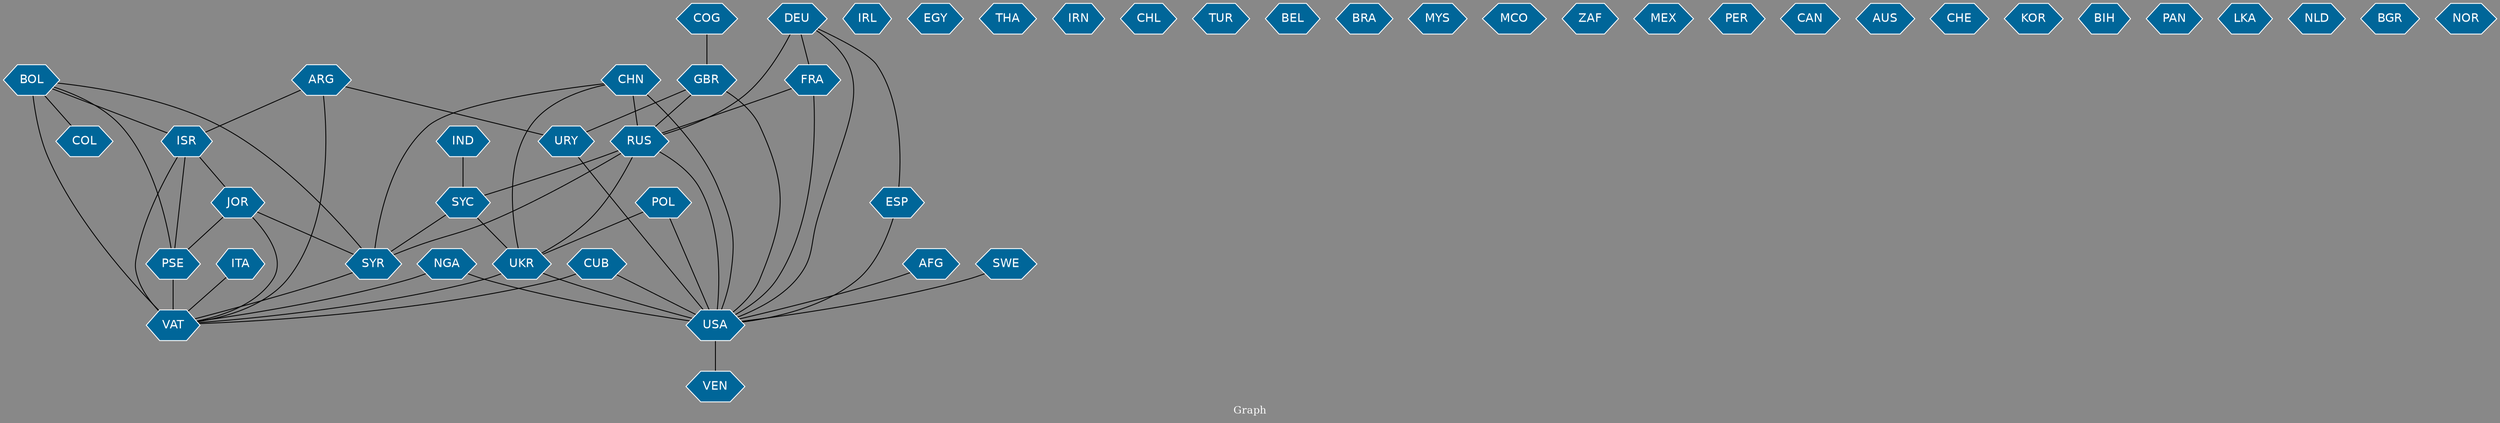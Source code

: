 // Countries together in item graph
graph {
	graph [bgcolor="#888888" fontcolor=white fontsize=12 label="Graph" outputorder=edgesfirst overlap=prism]
	node [color=white fillcolor="#006699" fontcolor=white fontname=Helvetica shape=hexagon style=filled]
	edge [arrowhead=open color=black fontcolor=white fontname=Courier fontsize=12]
		URY [label=URY]
		IRL [label=IRL]
		VAT [label=VAT]
		PSE [label=PSE]
		FRA [label=FRA]
		SYC [label=SYC]
		UKR [label=UKR]
		EGY [label=EGY]
		USA [label=USA]
		ITA [label=ITA]
		COL [label=COL]
		THA [label=THA]
		ESP [label=ESP]
		CHN [label=CHN]
		POL [label=POL]
		IRN [label=IRN]
		VEN [label=VEN]
		NGA [label=NGA]
		RUS [label=RUS]
		BOL [label=BOL]
		IND [label=IND]
		CHL [label=CHL]
		CUB [label=CUB]
		ISR [label=ISR]
		TUR [label=TUR]
		AFG [label=AFG]
		BEL [label=BEL]
		BRA [label=BRA]
		DEU [label=DEU]
		GBR [label=GBR]
		MYS [label=MYS]
		MCO [label=MCO]
		ZAF [label=ZAF]
		MEX [label=MEX]
		SYR [label=SYR]
		PER [label=PER]
		CAN [label=CAN]
		AUS [label=AUS]
		ARG [label=ARG]
		CHE [label=CHE]
		KOR [label=KOR]
		SWE [label=SWE]
		JOR [label=JOR]
		BIH [label=BIH]
		PAN [label=PAN]
		LKA [label=LKA]
		NLD [label=NLD]
		BGR [label=BGR]
		NOR [label=NOR]
		COG [label=COG]
			FRA -- USA [weight=1]
			DEU -- FRA [weight=1]
			ISR -- PSE [weight=8]
			NGA -- USA [weight=4]
			DEU -- RUS [weight=3]
			JOR -- VAT [weight=4]
			SYR -- VAT [weight=4]
			CHN -- USA [weight=8]
			BOL -- COL [weight=1]
			CUB -- USA [weight=2]
			URY -- USA [weight=1]
			COG -- GBR [weight=1]
			RUS -- SYR [weight=1]
			SWE -- USA [weight=1]
			CHN -- RUS [weight=4]
			ISR -- JOR [weight=1]
			POL -- USA [weight=1]
			ISR -- VAT [weight=13]
			BOL -- ISR [weight=1]
			PSE -- VAT [weight=10]
			AFG -- USA [weight=1]
			ARG -- VAT [weight=1]
			SYC -- UKR [weight=1]
			ITA -- VAT [weight=1]
			RUS -- USA [weight=8]
			POL -- UKR [weight=1]
			CHN -- UKR [weight=1]
			ARG -- ISR [weight=1]
			CUB -- VAT [weight=1]
			RUS -- UKR [weight=9]
			USA -- VEN [weight=4]
			FRA -- RUS [weight=2]
			UKR -- VAT [weight=1]
			GBR -- RUS [weight=1]
			BOL -- PSE [weight=2]
			IND -- SYC [weight=1]
			UKR -- USA [weight=3]
			JOR -- SYR [weight=1]
			NGA -- VAT [weight=1]
			GBR -- URY [weight=1]
			CHN -- SYR [weight=1]
			DEU -- USA [weight=1]
			ESP -- USA [weight=1]
			ARG -- URY [weight=1]
			BOL -- VAT [weight=7]
			SYC -- SYR [weight=1]
			RUS -- SYC [weight=1]
			DEU -- ESP [weight=1]
			GBR -- USA [weight=1]
			JOR -- PSE [weight=1]
			BOL -- SYR [weight=1]
}